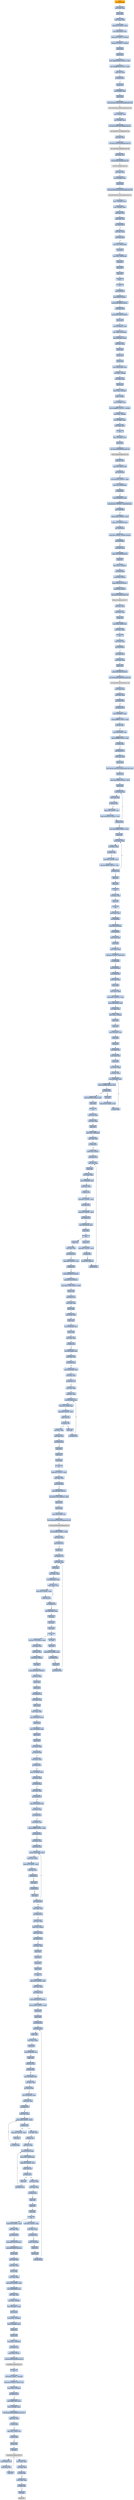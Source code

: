 digraph G {
node[shape=rectangle,style=filled,fillcolor=lightsteelblue,color=lightsteelblue]
bgcolor="transparent"
a0x0040f08acall_0x004168fb[label="start\ncall 0x004168fb",color="lightgrey",fillcolor="orange"];
a0x004168fbmovl_edi_edi[label="0x004168fb\nmovl %edi, %edi"];
a0x004168fdpushl_ebp[label="0x004168fd\npushl %ebp"];
a0x004168femovl_esp_ebp[label="0x004168fe\nmovl %esp, %ebp"];
a0x00416900subl_0x10UINT8_esp[label="0x00416900\nsubl $0x10<UINT8>, %esp"];
a0x00416903movl_0x004265d4_eax[label="0x00416903\nmovl 0x004265d4, %eax"];
a0x00416908andl_0x0UINT8__8ebp_[label="0x00416908\nandl $0x0<UINT8>, -8(%ebp)"];
a0x0041690candl_0x0UINT8__4ebp_[label="0x0041690c\nandl $0x0<UINT8>, -4(%ebp)"];
a0x00416910pushl_ebx[label="0x00416910\npushl %ebx"];
a0x00416911pushl_edi[label="0x00416911\npushl %edi"];
a0x00416912movl_0xbb40e64eUINT32_edi[label="0x00416912\nmovl $0xbb40e64e<UINT32>, %edi"];
a0x00416917movl_0xffff0000UINT32_ebx[label="0x00416917\nmovl $0xffff0000<UINT32>, %ebx"];
a0x0041691ccmpl_edi_eax[label="0x0041691c\ncmpl %edi, %eax"];
a0x0041691eje_0x0041692d[label="0x0041691e\nje 0x0041692d"];
a0x0041692dpushl_esi[label="0x0041692d\npushl %esi"];
a0x0041692eleal__8ebp__eax[label="0x0041692e\nleal -8(%ebp), %eax"];
a0x00416931pushl_eax[label="0x00416931\npushl %eax"];
a0x00416932call_GetSystemTimeAsFileTime_kernel32_dll[label="0x00416932\ncall GetSystemTimeAsFileTime@kernel32.dll"];
GetSystemTimeAsFileTime_kernel32_dll[label="GetSystemTimeAsFileTime@kernel32.dll",color="lightgrey",fillcolor="lightgrey"];
a0x00416938movl__4ebp__esi[label="0x00416938\nmovl -4(%ebp), %esi"];
a0x0041693bxorl__8ebp__esi[label="0x0041693b\nxorl -8(%ebp), %esi"];
a0x0041693ecall_GetCurrentProcessId_kernel32_dll[label="0x0041693e\ncall GetCurrentProcessId@kernel32.dll"];
GetCurrentProcessId_kernel32_dll[label="GetCurrentProcessId@kernel32.dll",color="lightgrey",fillcolor="lightgrey"];
a0x00416944xorl_eax_esi[label="0x00416944\nxorl %eax, %esi"];
a0x00416946call_GetCurrentThreadId_kernel32_dll[label="0x00416946\ncall GetCurrentThreadId@kernel32.dll"];
GetCurrentThreadId_kernel32_dll[label="GetCurrentThreadId@kernel32.dll",color="lightgrey",fillcolor="lightgrey"];
a0x0041694cxorl_eax_esi[label="0x0041694c\nxorl %eax, %esi"];
a0x0041694ecall_GetTickCount_kernel32_dll[label="0x0041694e\ncall GetTickCount@kernel32.dll"];
GetTickCount_kernel32_dll[label="GetTickCount@kernel32.dll",color="lightgrey",fillcolor="lightgrey"];
a0x00416954xorl_eax_esi[label="0x00416954\nxorl %eax, %esi"];
a0x00416956leal__16ebp__eax[label="0x00416956\nleal -16(%ebp), %eax"];
a0x00416959pushl_eax[label="0x00416959\npushl %eax"];
a0x0041695acall_QueryPerformanceCounter_kernel32_dll[label="0x0041695a\ncall QueryPerformanceCounter@kernel32.dll"];
QueryPerformanceCounter_kernel32_dll[label="QueryPerformanceCounter@kernel32.dll",color="lightgrey",fillcolor="lightgrey"];
a0x00416960movl__12ebp__eax[label="0x00416960\nmovl -12(%ebp), %eax"];
a0x00416963xorl__16ebp__eax[label="0x00416963\nxorl -16(%ebp), %eax"];
a0x00416966xorl_eax_esi[label="0x00416966\nxorl %eax, %esi"];
a0x00416968cmpl_edi_esi[label="0x00416968\ncmpl %edi, %esi"];
a0x0041696ajne_0x00416973[label="0x0041696a\njne 0x00416973"];
a0x00416973testl_esi_ebx[label="0x00416973\ntestl %esi, %ebx"];
a0x00416975jne_0x00416983[label="0x00416975\njne 0x00416983"];
a0x00416983movl_esi_0x004265d4[label="0x00416983\nmovl %esi, 0x004265d4"];
a0x00416989notl_esi[label="0x00416989\nnotl %esi"];
a0x0041698bmovl_esi_0x004265d8[label="0x0041698b\nmovl %esi, 0x004265d8"];
a0x00416991popl_esi[label="0x00416991\npopl %esi"];
a0x00416992popl_edi[label="0x00416992\npopl %edi"];
a0x00416993popl_ebx[label="0x00416993\npopl %ebx"];
a0x00416994leave_[label="0x00416994\nleave "];
a0x00416995ret[label="0x00416995\nret"];
a0x0040f08fjmp_0x0040ef1d[label="0x0040f08f\njmp 0x0040ef1d"];
a0x0040ef1dpushl_0x58UINT8[label="0x0040ef1d\npushl $0x58<UINT8>"];
a0x0040ef1fpushl_0x424930UINT32[label="0x0040ef1f\npushl $0x424930<UINT32>"];
a0x0040ef24call_0x00412200[label="0x0040ef24\ncall 0x00412200"];
a0x00412200pushl_0x412260UINT32[label="0x00412200\npushl $0x412260<UINT32>"];
a0x00412205pushl_fs_0[label="0x00412205\npushl %fs:0"];
a0x0041220cmovl_0x10esp__eax[label="0x0041220c\nmovl 0x10(%esp), %eax"];
a0x00412210movl_ebp_0x10esp_[label="0x00412210\nmovl %ebp, 0x10(%esp)"];
a0x00412214leal_0x10esp__ebp[label="0x00412214\nleal 0x10(%esp), %ebp"];
a0x00412218subl_eax_esp[label="0x00412218\nsubl %eax, %esp"];
a0x0041221apushl_ebx[label="0x0041221a\npushl %ebx"];
a0x0041221bpushl_esi[label="0x0041221b\npushl %esi"];
a0x0041221cpushl_edi[label="0x0041221c\npushl %edi"];
a0x0041221dmovl_0x004265d4_eax[label="0x0041221d\nmovl 0x004265d4, %eax"];
a0x00412222xorl_eax__4ebp_[label="0x00412222\nxorl %eax, -4(%ebp)"];
a0x00412225xorl_ebp_eax[label="0x00412225\nxorl %ebp, %eax"];
a0x00412227pushl_eax[label="0x00412227\npushl %eax"];
a0x00412228movl_esp__24ebp_[label="0x00412228\nmovl %esp, -24(%ebp)"];
a0x0041222bpushl__8ebp_[label="0x0041222b\npushl -8(%ebp)"];
a0x0041222emovl__4ebp__eax[label="0x0041222e\nmovl -4(%ebp), %eax"];
a0x00412231movl_0xfffffffeUINT32__4ebp_[label="0x00412231\nmovl $0xfffffffe<UINT32>, -4(%ebp)"];
a0x00412238movl_eax__8ebp_[label="0x00412238\nmovl %eax, -8(%ebp)"];
a0x0041223bleal__16ebp__eax[label="0x0041223b\nleal -16(%ebp), %eax"];
a0x0041223emovl_eax_fs_0[label="0x0041223e\nmovl %eax, %fs:0"];
a0x00412244ret[label="0x00412244\nret"];
a0x0040ef29leal__104ebp__eax[label="0x0040ef29\nleal -104(%ebp), %eax"];
a0x0040ef2cpushl_eax[label="0x0040ef2c\npushl %eax"];
a0x0040ef2dcall_GetStartupInfoW_kernel32_dll[label="0x0040ef2d\ncall GetStartupInfoW@kernel32.dll"];
GetStartupInfoW_kernel32_dll[label="GetStartupInfoW@kernel32.dll",color="lightgrey",fillcolor="lightgrey"];
a0x0040ef33xorl_esi_esi[label="0x0040ef33\nxorl %esi, %esi"];
a0x0040ef35cmpl_esi_0x00477e88[label="0x0040ef35\ncmpl %esi, 0x00477e88"];
a0x0040ef3bjne_0x0040ef48[label="0x0040ef3b\njne 0x0040ef48"];
a0x0040ef48movl_0x5a4dUINT32_eax[label="0x0040ef48\nmovl $0x5a4d<UINT32>, %eax"];
a0x0040ef4dcmpw_ax_0x00400000[label="0x0040ef4d\ncmpw %ax, 0x00400000"];
a0x0040ef54je_0x0040ef5b[label="0x0040ef54\nje 0x0040ef5b"];
a0x0040ef5bmovl_0x0040003c_eax[label="0x0040ef5b\nmovl 0x0040003c, %eax"];
a0x0040ef60cmpl_0x4550UINT32_0x400000eax_[label="0x0040ef60\ncmpl $0x4550<UINT32>, 0x400000(%eax)"];
a0x0040ef6ajne_0x0040ef56[label="0x0040ef6a\njne 0x0040ef56"];
a0x0040ef6cmovl_0x10bUINT32_ecx[label="0x0040ef6c\nmovl $0x10b<UINT32>, %ecx"];
a0x0040ef71cmpw_cx_0x400018eax_[label="0x0040ef71\ncmpw %cx, 0x400018(%eax)"];
a0x0040ef78jne_0x0040ef56[label="0x0040ef78\njne 0x0040ef56"];
a0x0040ef7acmpl_0xeUINT8_0x400074eax_[label="0x0040ef7a\ncmpl $0xe<UINT8>, 0x400074(%eax)"];
a0x0040ef81jbe_0x0040ef56[label="0x0040ef81\njbe 0x0040ef56"];
a0x0040ef83xorl_ecx_ecx[label="0x0040ef83\nxorl %ecx, %ecx"];
a0x0040ef85cmpl_esi_0x4000e8eax_[label="0x0040ef85\ncmpl %esi, 0x4000e8(%eax)"];
a0x0040ef8bsetne_cl[label="0x0040ef8b\nsetne %cl"];
a0x0040ef8emovl_ecx__28ebp_[label="0x0040ef8e\nmovl %ecx, -28(%ebp)"];
a0x0040ef91call_0x00412d6e[label="0x0040ef91\ncall 0x00412d6e"];
a0x00412d6epushl_0x0UINT8[label="0x00412d6e\npushl $0x0<UINT8>"];
a0x00412d70pushl_0x1000UINT32[label="0x00412d70\npushl $0x1000<UINT32>"];
a0x00412d75pushl_0x0UINT8[label="0x00412d75\npushl $0x0<UINT8>"];
a0x00412d77call_HeapCreate_kernel32_dll[label="0x00412d77\ncall HeapCreate@kernel32.dll"];
HeapCreate_kernel32_dll[label="HeapCreate@kernel32.dll",color="lightgrey",fillcolor="lightgrey"];
a0x00412d7dxorl_ecx_ecx[label="0x00412d7d\nxorl %ecx, %ecx"];
a0x00412d7ftestl_eax_eax[label="0x00412d7f\ntestl %eax, %eax"];
a0x00412d81setne_cl[label="0x00412d81\nsetne %cl"];
a0x00412d84movl_eax_0x00477010[label="0x00412d84\nmovl %eax, 0x00477010"];
a0x00412d89movl_ecx_eax[label="0x00412d89\nmovl %ecx, %eax"];
a0x00412d8bret[label="0x00412d8b\nret"];
a0x0040ef96testl_eax_eax[label="0x0040ef96\ntestl %eax, %eax"];
a0x0040ef98jne_0x0040efa2[label="0x0040ef98\njne 0x0040efa2"];
a0x0040efa2call_0x00411f97[label="0x0040efa2\ncall 0x00411f97"];
a0x00411f97movl_edi_edi[label="0x00411f97\nmovl %edi, %edi"];
a0x00411f99pushl_edi[label="0x00411f99\npushl %edi"];
a0x00411f9apushl_0x4200f0UINT32[label="0x00411f9a\npushl $0x4200f0<UINT32>"];
a0x00411f9fcall_GetModuleHandleW_kernel32_dll[label="0x00411f9f\ncall GetModuleHandleW@kernel32.dll"];
GetModuleHandleW_kernel32_dll[label="GetModuleHandleW@kernel32.dll",color="lightgrey",fillcolor="lightgrey"];
a0x00411fa5movl_eax_edi[label="0x00411fa5\nmovl %eax, %edi"];
a0x00411fa7testl_edi_edi[label="0x00411fa7\ntestl %edi, %edi"];
a0x00411fa9jne_0x00411fb4[label="0x00411fa9\njne 0x00411fb4"];
a0x00411fabcall_0x00411ce2[label="0x00411fab\ncall 0x00411ce2"];
a0x00411ce2movl_0x00426d5c_eax[label="0x00411ce2\nmovl 0x00426d5c, %eax"];
a0x00411ce7cmpl_0xffffffffUINT8_eax[label="0x00411ce7\ncmpl $0xffffffff<UINT8>, %eax"];
a0x00411ceaje_0x00411d02[label="0x00411cea\nje 0x00411d02"];
a0x00411d02movl_0x00426d60_eax[label="0x00411d02\nmovl 0x00426d60, %eax"];
a0x00411d07cmpl_0xffffffffUINT8_eax[label="0x00411d07\ncmpl $0xffffffff<UINT8>, %eax"];
a0x00411d0aje_0x00411d1a[label="0x00411d0a\nje 0x00411d1a"];
a0x00411d1ajmp_0x00412e72[label="0x00411d1a\njmp 0x00412e72"];
a0x00412e72movl_edi_edi[label="0x00412e72\nmovl %edi, %edi"];
a0x00412e74pushl_ebx[label="0x00412e74\npushl %ebx"];
a0x00412e75movl_DeleteCriticalSection_kernel32_dll_ebx[label="0x00412e75\nmovl DeleteCriticalSection@kernel32.dll, %ebx"];
a0x00412e7bpushl_esi[label="0x00412e7b\npushl %esi"];
a0x00412e7cmovl_0x426db0UINT32_esi[label="0x00412e7c\nmovl $0x426db0<UINT32>, %esi"];
a0x00412e81pushl_edi[label="0x00412e81\npushl %edi"];
a0x00412e82movl_esi__edi[label="0x00412e82\nmovl (%esi), %edi"];
a0x00412e84testl_edi_edi[label="0x00412e84\ntestl %edi, %edi"];
a0x00412e86je_0x00412e9b[label="0x00412e86\nje 0x00412e9b"];
a0x00412e9baddl_0x8UINT8_esi[label="0x00412e9b\naddl $0x8<UINT8>, %esi"];
a0x00412e9ecmpl_0x426ed0UINT32_esi[label="0x00412e9e\ncmpl $0x426ed0<UINT32>, %esi"];
a0x00412ea4jl_0x00412e82[label="0x00412ea4\njl 0x00412e82"];
a0x00412ea6movl_0x426db0UINT32_esi[label="0x00412ea6\nmovl $0x426db0<UINT32>, %esi"];
a0x00412eabpopl_edi[label="0x00412eab\npopl %edi"];
a0x00412eacmovl_esi__eax[label="0x00412eac\nmovl (%esi), %eax"];
a0x00412eaetestl_eax_eax[label="0x00412eae\ntestl %eax, %eax"];
a0x00412eb0je_0x00412ebb[label="0x00412eb0\nje 0x00412ebb"];
a0x00412ebbaddl_0x8UINT8_esi[label="0x00412ebb\naddl $0x8<UINT8>, %esi"];
a0x00412ebecmpl_0x426ed0UINT32_esi[label="0x00412ebe\ncmpl $0x426ed0<UINT32>, %esi"];
a0x00412ec4jl_0x00412eac[label="0x00412ec4\njl 0x00412eac"];
a0x00412ec6popl_esi[label="0x00412ec6\npopl %esi"];
a0x00412ec7popl_ebx[label="0x00412ec7\npopl %ebx"];
a0x00412ec8ret[label="0x00412ec8\nret"];
a0x00411fb0xorl_eax_eax[label="0x00411fb0\nxorl %eax, %eax"];
a0x00411fb2popl_edi[label="0x00411fb2\npopl %edi"];
a0x00411fb3ret[label="0x00411fb3\nret"];
a0x0040efa7testl_eax_eax[label="0x0040efa7\ntestl %eax, %eax"];
a0x0040efa9jne_0x0040efb3[label="0x0040efa9\njne 0x0040efb3"];
a0x0040efabpushl_0x10UINT8[label="0x0040efab\npushl $0x10<UINT8>"];
a0x0040efadcall_0x0040eef4[label="0x0040efad\ncall 0x0040eef4"];
a0x0040eef4movl_edi_edi[label="0x0040eef4\nmovl %edi, %edi"];
a0x0040eef6pushl_ebp[label="0x0040eef6\npushl %ebp"];
a0x0040eef7movl_esp_ebp[label="0x0040eef7\nmovl %esp, %ebp"];
a0x0040eef9cmpl_0x1UINT8_0x00476ca4[label="0x0040eef9\ncmpl $0x1<UINT8>, 0x00476ca4"];
a0x0040ef00jne_0x0040ef07[label="0x0040ef00\njne 0x0040ef07"];
a0x0040ef07pushl_0x8ebp_[label="0x0040ef07\npushl 0x8(%ebp)"];
a0x0040ef0acall_0x00415db2[label="0x0040ef0a\ncall 0x00415db2"];
a0x00415db2movl_edi_edi[label="0x00415db2\nmovl %edi, %edi"];
a0x00415db4pushl_ebp[label="0x00415db4\npushl %ebp"];
a0x00415db5movl_esp_ebp[label="0x00415db5\nmovl %esp, %ebp"];
a0x00415db7subl_0x1fcUINT32_esp[label="0x00415db7\nsubl $0x1fc<UINT32>, %esp"];
a0x00415dbdmovl_0x004265d4_eax[label="0x00415dbd\nmovl 0x004265d4, %eax"];
a0x00415dc2xorl_ebp_eax[label="0x00415dc2\nxorl %ebp, %eax"];
a0x00415dc4movl_eax__4ebp_[label="0x00415dc4\nmovl %eax, -4(%ebp)"];
a0x00415dc7pushl_ebx[label="0x00415dc7\npushl %ebx"];
a0x00415dc8pushl_esi[label="0x00415dc8\npushl %esi"];
a0x00415dc9movl_0x8ebp__esi[label="0x00415dc9\nmovl 0x8(%ebp), %esi"];
a0x00415dccpushl_edi[label="0x00415dcc\npushl %edi"];
a0x00415dcdpushl_esi[label="0x00415dcd\npushl %esi"];
a0x00415dcecall_0x00415d8c[label="0x00415dce\ncall 0x00415d8c"];
a0x00415d8cmovl_edi_edi[label="0x00415d8c\nmovl %edi, %edi"];
a0x00415d8epushl_ebp[label="0x00415d8e\npushl %ebp"];
a0x00415d8fmovl_esp_ebp[label="0x00415d8f\nmovl %esp, %ebp"];
a0x00415d91xorl_eax_eax[label="0x00415d91\nxorl %eax, %eax"];
a0x00415d93movl_0x8ebp__ecx[label="0x00415d93\nmovl 0x8(%ebp), %ecx"];
a0x00415d96cmpl_0x4209d8eax8__ecx[label="0x00415d96\ncmpl 0x4209d8(,%eax,8), %ecx"];
a0x00415d9dje_0x00415da9[label="0x00415d9d\nje 0x00415da9"];
a0x00415d9fincl_eax[label="0x00415d9f\nincl %eax"];
a0x00415da0cmpl_0x16UINT8_eax[label="0x00415da0\ncmpl $0x16<UINT8>, %eax"];
a0x00415da3jb_0x00415d93[label="0x00415da3\njb 0x00415d93"];
a0x00415da9movl_0x4209dceax8__eax[label="0x00415da9\nmovl 0x4209dc(,%eax,8), %eax"];
a0x00415db0popl_ebp[label="0x00415db0\npopl %ebp"];
a0x00415db1ret[label="0x00415db1\nret"];
a0x00415dd3movl_eax_edi[label="0x00415dd3\nmovl %eax, %edi"];
a0x00415dd5xorl_ebx_ebx[label="0x00415dd5\nxorl %ebx, %ebx"];
a0x00415dd7popl_ecx[label="0x00415dd7\npopl %ecx"];
a0x00415dd8movl_edi__508ebp_[label="0x00415dd8\nmovl %edi, -508(%ebp)"];
a0x00415ddecmpl_ebx_edi[label="0x00415dde\ncmpl %ebx, %edi"];
a0x00415de0je_0x00415f52[label="0x00415de0\nje 0x00415f52"];
a0x00415de6pushl_0x3UINT8[label="0x00415de6\npushl $0x3<UINT8>"];
a0x00415de8call_0x0041cca7[label="0x00415de8\ncall 0x0041cca7"];
a0x0041cca7movl_edi_edi[label="0x0041cca7\nmovl %edi, %edi"];
a0x0041cca9pushl_ebp[label="0x0041cca9\npushl %ebp"];
a0x0041ccaamovl_esp_ebp[label="0x0041ccaa\nmovl %esp, %ebp"];
a0x0041ccacmovl_0x8ebp__ecx[label="0x0041ccac\nmovl 0x8(%ebp), %ecx"];
a0x0041ccaftestl_ecx_ecx[label="0x0041ccaf\ntestl %ecx, %ecx"];
a0x0041ccb1js_0x0041ccd1[label="0x0041ccb1\njs 0x0041ccd1"];
a0x0041ccb3cmpl_0x2UINT8_ecx[label="0x0041ccb3\ncmpl $0x2<UINT8>, %ecx"];
a0x0041ccb6jle_0x0041ccc4[label="0x0041ccb6\njle 0x0041ccc4"];
a0x0041ccb8cmpl_0x3UINT8_ecx[label="0x0041ccb8\ncmpl $0x3<UINT8>, %ecx"];
a0x0041ccbbjne_0x0041ccd1[label="0x0041ccbb\njne 0x0041ccd1"];
a0x0041ccbdmovl_0x00476ca4_eax[label="0x0041ccbd\nmovl 0x00476ca4, %eax"];
a0x0041ccc2popl_ebp[label="0x0041ccc2\npopl %ebp"];
a0x0041ccc3ret[label="0x0041ccc3\nret"];
a0x00415dedpopl_ecx[label="0x00415ded\npopl %ecx"];
a0x00415deecmpl_0x1UINT8_eax[label="0x00415dee\ncmpl $0x1<UINT8>, %eax"];
a0x00415df1je_0x00415efe[label="0x00415df1\nje 0x00415efe"];
a0x00415df7pushl_0x3UINT8[label="0x00415df7\npushl $0x3<UINT8>"];
a0x00415df9call_0x0041cca7[label="0x00415df9\ncall 0x0041cca7"];
a0x00415dfepopl_ecx[label="0x00415dfe\npopl %ecx"];
a0x00415dfftestl_eax_eax[label="0x00415dff\ntestl %eax, %eax"];
a0x00415e01jne_0x00415e10[label="0x00415e01\njne 0x00415e10"];
a0x00415e10cmpl_0xfcUINT32_esi[label="0x00415e10\ncmpl $0xfc<UINT32>, %esi"];
a0x00415e16je_0x00415f52[label="0x00415e16\nje 0x00415f52"];
a0x00415e1cpushl_0x420b14UINT32[label="0x00415e1c\npushl $0x420b14<UINT32>"];
a0x00415e21pushl_0x314UINT32[label="0x00415e21\npushl $0x314<UINT32>"];
a0x00415e26movl_0x477190UINT32_edi[label="0x00415e26\nmovl $0x477190<UINT32>, %edi"];
a0x00415e2bpushl_edi[label="0x00415e2b\npushl %edi"];
a0x00415e2ccall_0x0041cc44[label="0x00415e2c\ncall 0x0041cc44"];
a0x0041cc44movl_edi_edi[label="0x0041cc44\nmovl %edi, %edi"];
a0x0041cc46pushl_ebp[label="0x0041cc46\npushl %ebp"];
a0x0041cc47movl_esp_ebp[label="0x0041cc47\nmovl %esp, %ebp"];
a0x0041cc49pushl_esi[label="0x0041cc49\npushl %esi"];
a0x0041cc4amovl_0x8ebp__esi[label="0x0041cc4a\nmovl 0x8(%ebp), %esi"];
a0x0041cc4dpushl_edi[label="0x0041cc4d\npushl %edi"];
a0x0041cc4etestl_esi_esi[label="0x0041cc4e\ntestl %esi, %esi"];
a0x0041cc50je_0x0041cc59[label="0x0041cc50\nje 0x0041cc59"];
a0x0041cc52movl_0xcebp__edi[label="0x0041cc52\nmovl 0xc(%ebp), %edi"];
a0x0041cc55testl_edi_edi[label="0x0041cc55\ntestl %edi, %edi"];
a0x0041cc57jne_0x0041cc6e[label="0x0041cc57\njne 0x0041cc6e"];
a0x0041cc6emovl_0x10ebp__eax[label="0x0041cc6e\nmovl 0x10(%ebp), %eax"];
a0x0041cc71testl_eax_eax[label="0x0041cc71\ntestl %eax, %eax"];
a0x0041cc73jne_0x0041cc7a[label="0x0041cc73\njne 0x0041cc7a"];
a0x0041cc7amovl_esi_edx[label="0x0041cc7a\nmovl %esi, %edx"];
a0x0041cc7csubl_eax_edx[label="0x0041cc7c\nsubl %eax, %edx"];
a0x0041cc7emovzwl_eax__ecx[label="0x0041cc7e\nmovzwl (%eax), %ecx"];
a0x0041cc81movw_cx_edxeax_[label="0x0041cc81\nmovw %cx, (%edx,%eax)"];
a0x0041cc85addl_0x2UINT8_eax[label="0x0041cc85\naddl $0x2<UINT8>, %eax"];
a0x0041cc88testw_cx_cx[label="0x0041cc88\ntestw %cx, %cx"];
a0x0041cc8bje_0x0041cc90[label="0x0041cc8b\nje 0x0041cc90"];
a0x0041cc8ddecl_edi[label="0x0041cc8d\ndecl %edi"];
a0x0041cc8ejne_0x0041cc7e[label="0x0041cc8e\njne 0x0041cc7e"];
a0x0041cc90xorl_eax_eax[label="0x0041cc90\nxorl %eax, %eax"];
a0x0041cc92testl_edi_edi[label="0x0041cc92\ntestl %edi, %edi"];
a0x0041cc94jne_0x0041cc6a[label="0x0041cc94\njne 0x0041cc6a"];
a0x0041cc6apopl_edi[label="0x0041cc6a\npopl %edi"];
a0x0041cc6bpopl_esi[label="0x0041cc6b\npopl %esi"];
a0x0041cc6cpopl_ebp[label="0x0041cc6c\npopl %ebp"];
a0x0041cc6dret[label="0x0041cc6d\nret"];
a0x00415e31addl_0xcUINT8_esp[label="0x00415e31\naddl $0xc<UINT8>, %esp"];
a0x00415e34testl_eax_eax[label="0x00415e34\ntestl %eax, %eax"];
a0x00415e36jne_0x00415ef4[label="0x00415e36\njne 0x00415ef4"];
a0x00415e3cpushl_0x104UINT32[label="0x00415e3c\npushl $0x104<UINT32>"];
a0x00415e41movl_0x4771c2UINT32_esi[label="0x00415e41\nmovl $0x4771c2<UINT32>, %esi"];
a0x00415e46pushl_esi[label="0x00415e46\npushl %esi"];
a0x00415e47pushl_ebx[label="0x00415e47\npushl %ebx"];
a0x00415e48movw_ax_0x004773ca[label="0x00415e48\nmovw %ax, 0x004773ca"];
a0x00415e4ecall_GetModuleFileNameW_kernel32_dll[label="0x00415e4e\ncall GetModuleFileNameW@kernel32.dll"];
GetModuleFileNameW_kernel32_dll[label="GetModuleFileNameW@kernel32.dll",color="lightgrey",fillcolor="lightgrey"];
a0x00415e54movl_0x2fbUINT32_ebx[label="0x00415e54\nmovl $0x2fb<UINT32>, %ebx"];
a0x00415e59testl_eax_eax[label="0x00415e59\ntestl %eax, %eax"];
a0x00415e5bjne_0x00415e7c[label="0x00415e5b\njne 0x00415e7c"];
a0x00415e7cpushl_esi[label="0x00415e7c\npushl %esi"];
a0x00415e7dcall_0x00415720[label="0x00415e7d\ncall 0x00415720"];
a0x00415720movl_edi_edi[label="0x00415720\nmovl %edi, %edi"];
a0x00415722pushl_ebp[label="0x00415722\npushl %ebp"];
a0x00415723movl_esp_ebp[label="0x00415723\nmovl %esp, %ebp"];
a0x00415725movl_0x8ebp__eax[label="0x00415725\nmovl 0x8(%ebp), %eax"];
a0x00415728movw_eax__cx[label="0x00415728\nmovw (%eax), %cx"];
a0x0041572baddl_0x2UINT8_eax[label="0x0041572b\naddl $0x2<UINT8>, %eax"];
a0x0041572etestw_cx_cx[label="0x0041572e\ntestw %cx, %cx"];
a0x00415731jne_0x00415728[label="0x00415731\njne 0x00415728"];
a0x00415733subl_0x8ebp__eax[label="0x00415733\nsubl 0x8(%ebp), %eax"];
a0x00415736sarl_eax[label="0x00415736\nsarl %eax"];
a0x00415738decl_eax[label="0x00415738\ndecl %eax"];
a0x00415739popl_ebp[label="0x00415739\npopl %ebp"];
a0x0041573aret[label="0x0041573a\nret"];
a0x00415e82incl_eax[label="0x00415e82\nincl %eax"];
a0x00415e83popl_ecx[label="0x00415e83\npopl %ecx"];
a0x00415e84cmpl_0x3cUINT8_eax[label="0x00415e84\ncmpl $0x3c<UINT8>, %eax"];
a0x00415e87jbe_0x00415eb3[label="0x00415e87\njbe 0x00415eb3"];
a0x00415e89pushl_esi[label="0x00415e89\npushl %esi"];
a0x00415e8acall_0x00415720[label="0x00415e8a\ncall 0x00415720"];
a0x00415e8fleal_0x47714ceax2__eax[label="0x00415e8f\nleal 0x47714c(,%eax,2), %eax"];
a0x00415e96movl_eax_ecx[label="0x00415e96\nmovl %eax, %ecx"];
a0x00415e98subl_esi_ecx[label="0x00415e98\nsubl %esi, %ecx"];
a0x00415e9apushl_0x3UINT8[label="0x00415e9a\npushl $0x3<UINT8>"];
a0x00415e9csarl_ecx[label="0x00415e9c\nsarl %ecx"];
a0x00415e9epushl_0x420adcUINT32[label="0x00415e9e\npushl $0x420adc<UINT32>"];
a0x00415ea3subl_ecx_ebx[label="0x00415ea3\nsubl %ecx, %ebx"];
a0x00415ea5pushl_ebx[label="0x00415ea5\npushl %ebx"];
a0x00415ea6pushl_eax[label="0x00415ea6\npushl %eax"];
a0x00415ea7call_0x00416176[label="0x00415ea7\ncall 0x00416176"];
a0x00416176movl_edi_edi[label="0x00416176\nmovl %edi, %edi"];
a0x00416178pushl_ebp[label="0x00416178\npushl %ebp"];
a0x00416179movl_esp_ebp[label="0x00416179\nmovl %esp, %ebp"];
a0x0041617bmovl_0x8ebp__edx[label="0x0041617b\nmovl 0x8(%ebp), %edx"];
a0x0041617epushl_ebx[label="0x0041617e\npushl %ebx"];
a0x0041617fmovl_0x14ebp__ebx[label="0x0041617f\nmovl 0x14(%ebp), %ebx"];
a0x00416182pushl_esi[label="0x00416182\npushl %esi"];
a0x00416183pushl_edi[label="0x00416183\npushl %edi"];
a0x00416184testl_ebx_ebx[label="0x00416184\ntestl %ebx, %ebx"];
a0x00416186jne_0x00416198[label="0x00416186\njne 0x00416198"];
a0x00416198testl_edx_edx[label="0x00416198\ntestl %edx, %edx"];
a0x0041619aje_0x004161a3[label="0x0041619a\nje 0x004161a3"];
a0x0041619cmovl_0xcebp__edi[label="0x0041619c\nmovl 0xc(%ebp), %edi"];
a0x0041619ftestl_edi_edi[label="0x0041619f\ntestl %edi, %edi"];
a0x004161a1jne_0x004161b6[label="0x004161a1\njne 0x004161b6"];
a0x004161b6testl_ebx_ebx[label="0x004161b6\ntestl %ebx, %ebx"];
a0x004161b8jne_0x004161c1[label="0x004161b8\njne 0x004161c1"];
a0x004161c1movl_0x10ebp__ecx[label="0x004161c1\nmovl 0x10(%ebp), %ecx"];
a0x004161c4testl_ecx_ecx[label="0x004161c4\ntestl %ecx, %ecx"];
a0x004161c6jne_0x004161cf[label="0x004161c6\njne 0x004161cf"];
a0x004161cfmovl_edx_eax[label="0x004161cf\nmovl %edx, %eax"];
a0x004161d1cmpl_0xffffffffUINT8_ebx[label="0x004161d1\ncmpl $0xffffffff<UINT8>, %ebx"];
a0x004161d4jne_0x004161ee[label="0x004161d4\njne 0x004161ee"];
a0x004161eemovl_ecx_esi[label="0x004161ee\nmovl %ecx, %esi"];
a0x004161f0subl_edx_esi[label="0x004161f0\nsubl %edx, %esi"];
a0x004161f2movzwl_esieax__ecx[label="0x004161f2\nmovzwl (%esi,%eax), %ecx"];
a0x004161f6movw_cx_eax_[label="0x004161f6\nmovw %cx, (%eax)"];
a0x004161f9addl_0x2UINT8_eax[label="0x004161f9\naddl $0x2<UINT8>, %eax"];
a0x004161fctestw_cx_cx[label="0x004161fc\ntestw %cx, %cx"];
a0x004161ffje_0x00416207[label="0x004161ff\nje 0x00416207"];
a0x00416201decl_edi[label="0x00416201\ndecl %edi"];
a0x00416202je_0x00416207[label="0x00416202\nje 0x00416207"];
a0x00416204decl_ebx[label="0x00416204\ndecl %ebx"];
a0x00416205jne_0x004161f2[label="0x00416205\njne 0x004161f2"];
a0x00416207testl_ebx_ebx[label="0x00416207\ntestl %ebx, %ebx"];
a0x00416209jne_0x00416210[label="0x00416209\njne 0x00416210"];
a0x0041620bxorl_ecx_ecx[label="0x0041620b\nxorl %ecx, %ecx"];
a0x0041620dmovw_cx_eax_[label="0x0041620d\nmovw %cx, (%eax)"];
a0x00416210testl_edi_edi[label="0x00416210\ntestl %edi, %edi"];
a0x00416212jne_0x00416191[label="0x00416212\njne 0x00416191"];
a0x00416191xorl_eax_eax[label="0x00416191\nxorl %eax, %eax"];
a0x00416193popl_edi[label="0x00416193\npopl %edi"];
a0x00416194popl_esi[label="0x00416194\npopl %esi"];
a0x00416195popl_ebx[label="0x00416195\npopl %ebx"];
a0x00416196popl_ebp[label="0x00416196\npopl %ebp"];
a0x00416197ret[label="0x00416197\nret"];
a0x00415eacaddl_0x14UINT8_esp[label="0x00415eac\naddl $0x14<UINT8>, %esp"];
a0x00415eaftestl_eax_eax[label="0x00415eaf\ntestl %eax, %eax"];
a0x00415eb1jne_0x00415e70[label="0x00415eb1\njne 0x00415e70"];
a0x00415eb3pushl_0x420ad4UINT32[label="0x00415eb3\npushl $0x420ad4<UINT32>"];
a0x00415eb8movl_0x314UINT32_esi[label="0x00415eb8\nmovl $0x314<UINT32>, %esi"];
a0x00415ebdpushl_esi[label="0x00415ebd\npushl %esi"];
a0x00415ebepushl_edi[label="0x00415ebe\npushl %edi"];
a0x00415ebfcall_0x0041cbcf[label="0x00415ebf\ncall 0x0041cbcf"];
a0x0041cbcfmovl_edi_edi[label="0x0041cbcf\nmovl %edi, %edi"];
a0x0041cbd1pushl_ebp[label="0x0041cbd1\npushl %ebp"];
a0x0041cbd2movl_esp_ebp[label="0x0041cbd2\nmovl %esp, %ebp"];
a0x0041cbd4pushl_esi[label="0x0041cbd4\npushl %esi"];
a0x0041cbd5movl_0x8ebp__esi[label="0x0041cbd5\nmovl 0x8(%ebp), %esi"];
a0x0041cbd8pushl_edi[label="0x0041cbd8\npushl %edi"];
a0x0041cbd9testl_esi_esi[label="0x0041cbd9\ntestl %esi, %esi"];
a0x0041cbdbje_0x0041cbe4[label="0x0041cbdb\nje 0x0041cbe4"];
a0x0041cbddmovl_0xcebp__edi[label="0x0041cbdd\nmovl 0xc(%ebp), %edi"];
a0x0041cbe0testl_edi_edi[label="0x0041cbe0\ntestl %edi, %edi"];
a0x0041cbe2jne_0x0041cbf9[label="0x0041cbe2\njne 0x0041cbf9"];
a0x0041cbf9movl_0x10ebp__ecx[label="0x0041cbf9\nmovl 0x10(%ebp), %ecx"];
a0x0041cbfctestl_ecx_ecx[label="0x0041cbfc\ntestl %ecx, %ecx"];
a0x0041cbfejne_0x0041cc07[label="0x0041cbfe\njne 0x0041cc07"];
a0x0041cc07movl_esi_edx[label="0x0041cc07\nmovl %esi, %edx"];
a0x0041cc09cmpw_0x0UINT8_edx_[label="0x0041cc09\ncmpw $0x0<UINT8>, (%edx)"];
a0x0041cc0dje_0x0041cc15[label="0x0041cc0d\nje 0x0041cc15"];
a0x0041cc0faddl_0x2UINT8_edx[label="0x0041cc0f\naddl $0x2<UINT8>, %edx"];
a0x0041cc12decl_edi[label="0x0041cc12\ndecl %edi"];
a0x0041cc13jne_0x0041cc09[label="0x0041cc13\njne 0x0041cc09"];
a0x0041cc15testl_edi_edi[label="0x0041cc15\ntestl %edi, %edi"];
a0x0041cc17je_0x0041cc00[label="0x0041cc17\nje 0x0041cc00"];
a0x0041cc19subl_ecx_edx[label="0x0041cc19\nsubl %ecx, %edx"];
a0x0041cc1bmovzwl_ecx__eax[label="0x0041cc1b\nmovzwl (%ecx), %eax"];
a0x0041cc1emovw_ax_edxecx_[label="0x0041cc1e\nmovw %ax, (%edx,%ecx)"];
a0x0041cc22addl_0x2UINT8_ecx[label="0x0041cc22\naddl $0x2<UINT8>, %ecx"];
a0x0041cc25testw_ax_ax[label="0x0041cc25\ntestw %ax, %ax"];
a0x0041cc28je_0x0041cc2d[label="0x0041cc28\nje 0x0041cc2d"];
a0x0041cc2adecl_edi[label="0x0041cc2a\ndecl %edi"];
a0x0041cc2bjne_0x0041cc1b[label="0x0041cc2b\njne 0x0041cc1b"];
a0x0041cc2dxorl_eax_eax[label="0x0041cc2d\nxorl %eax, %eax"];
a0x0041cc2ftestl_edi_edi[label="0x0041cc2f\ntestl %edi, %edi"];
a0x0041cc31jne_0x0041cbf5[label="0x0041cc31\njne 0x0041cbf5"];
a0x0041cbf5popl_edi[label="0x0041cbf5\npopl %edi"];
a0x0041cbf6popl_esi[label="0x0041cbf6\npopl %esi"];
a0x0041cbf7popl_ebp[label="0x0041cbf7\npopl %ebp"];
a0x0041cbf8ret[label="0x0041cbf8\nret"];
a0x00415ec4addl_0xcUINT8_esp[label="0x00415ec4\naddl $0xc<UINT8>, %esp"];
a0x00415ec7testl_eax_eax[label="0x00415ec7\ntestl %eax, %eax"];
a0x00415ec9jne_0x00415e70[label="0x00415ec9\njne 0x00415e70"];
a0x00415ecbpushl__508ebp_[label="0x00415ecb\npushl -508(%ebp)"];
a0x00415ed1pushl_esi[label="0x00415ed1\npushl %esi"];
a0x00415ed2pushl_edi[label="0x00415ed2\npushl %edi"];
a0x00415ed3call_0x0041cbcf[label="0x00415ed3\ncall 0x0041cbcf"];
a0x00415ed8addl_0xcUINT8_esp[label="0x00415ed8\naddl $0xc<UINT8>, %esp"];
a0x00415edbtestl_eax_eax[label="0x00415edb\ntestl %eax, %eax"];
a0x00415eddjne_0x00415e70[label="0x00415edd\njne 0x00415e70"];
a0x00415edfpushl_0x12010UINT32[label="0x00415edf\npushl $0x12010<UINT32>"];
a0x00415ee4pushl_0x420a88UINT32[label="0x00415ee4\npushl $0x420a88<UINT32>"];
a0x00415ee9pushl_edi[label="0x00415ee9\npushl %edi"];
a0x00415eeacall_0x0041ca63[label="0x00415eea\ncall 0x0041ca63"];
a0x0041ca63movl_edi_edi[label="0x0041ca63\nmovl %edi, %edi"];
a0x0041ca65pushl_ebp[label="0x0041ca65\npushl %ebp"];
a0x0041ca66movl_esp_ebp[label="0x0041ca66\nmovl %esp, %ebp"];
a0x0041ca68subl_0x24UINT8_esp[label="0x0041ca68\nsubl $0x24<UINT8>, %esp"];
a0x0041ca6bmovl_0x004265d4_eax[label="0x0041ca6b\nmovl 0x004265d4, %eax"];
a0x0041ca70xorl_ebp_eax[label="0x0041ca70\nxorl %ebp, %eax"];
a0x0041ca72movl_eax__4ebp_[label="0x0041ca72\nmovl %eax, -4(%ebp)"];
a0x0041ca75movl_0x8ebp__eax[label="0x0041ca75\nmovl 0x8(%ebp), %eax"];
a0x0041ca78pushl_ebx[label="0x0041ca78\npushl %ebx"];
a0x0041ca79movl_eax__32ebp_[label="0x0041ca79\nmovl %eax, -32(%ebp)"];
a0x0041ca7cmovl_0xcebp__eax[label="0x0041ca7c\nmovl 0xc(%ebp), %eax"];
a0x0041ca7fpushl_esi[label="0x0041ca7f\npushl %esi"];
a0x0041ca80pushl_edi[label="0x0041ca80\npushl %edi"];
a0x0041ca81movl_eax__28ebp_[label="0x0041ca81\nmovl %eax, -28(%ebp)"];
a0x0041ca84call_0x00411c9c[label="0x0041ca84\ncall 0x00411c9c"];
a0x00411c9cpushl_0x0UINT8[label="0x00411c9c\npushl $0x0<UINT8>"];
a0x00411c9ecall_EncodePointer_kernel32_dll[label="0x00411c9e\ncall EncodePointer@kernel32.dll"];
EncodePointer_kernel32_dll[label="EncodePointer@kernel32.dll",color="lightgrey",fillcolor="lightgrey"];
a0x00411ca4ret[label="0x00411ca4\nret"];
a0x0041ca89andl_0x0UINT8__20ebp_[label="0x0041ca89\nandl $0x0<UINT8>, -20(%ebp)"];
a0x0041ca8dcmpl_0x0UINT8_0x00477914[label="0x0041ca8d\ncmpl $0x0<UINT8>, 0x00477914"];
a0x0041ca94movl_eax__24ebp_[label="0x0041ca94\nmovl %eax, -24(%ebp)"];
a0x0041ca97jne_0x0041cb16[label="0x0041ca97\njne 0x0041cb16"];
a0x0041cb16movl_0x00477920_eax[label="0x0041cb16\nmovl 0x00477920, %eax"];
a0x0041cb1bmovl__24ebp__ecx[label="0x0041cb1b\nmovl -24(%ebp), %ecx"];
a0x0041cb1emovl_DecodePointer_kernel32_dll_esi[label="0x0041cb1e\nmovl DecodePointer@kernel32.dll, %esi"];
a0x0041cb24cmpl_ecx_eax[label="0x0041cb24\ncmpl %ecx, %eax"];
a0x0041cb26je_0x0041cb6f[label="0x0041cb26\nje 0x0041cb6f"];
a0x0041cb28cmpl_ecx_0x00477924[label="0x0041cb28\ncmpl %ecx, 0x00477924"];
a0x0041cb2eje_0x0041cb6f[label="0x0041cb2e\nje 0x0041cb6f"];
a0x0041cb30pushl_eax[label="0x0041cb30\npushl %eax"];
a0x0041cb31call_esi[label="0x0041cb31\ncall %esi"];
DecodePointer_kernel32_dll[label="DecodePointer@kernel32.dll",color="lightgrey",fillcolor="lightgrey"];
a0x0041cb33pushl_0x00477924[label="0x0041cb33\npushl 0x00477924"];
a0x0041cb39movl_eax_edi[label="0x0041cb39\nmovl %eax, %edi"];
a0x0041cb3bcall_esi[label="0x0041cb3b\ncall %esi"];
a0x0041cb3dmovl_eax_ebx[label="0x0041cb3d\nmovl %eax, %ebx"];
a0x0041cb3ftestl_edi_edi[label="0x0041cb3f\ntestl %edi, %edi"];
a0x0041cb41je_0x0041cb6f[label="0x0041cb41\nje 0x0041cb6f"];
a0x0041cb43testl_ebx_ebx[label="0x0041cb43\ntestl %ebx, %ebx"];
a0x0041cb45je_0x0041cb6f[label="0x0041cb45\nje 0x0041cb6f"];
a0x0041cb47call_edi[label="0x0041cb47\ncall %edi"];
a0x0fddd3e3[label="0x0fddd3e3",color="lightgrey",fillcolor="lightgrey"];
a0x0040f08acall_0x004168fb -> a0x004168fbmovl_edi_edi [color="#000000"];
a0x004168fbmovl_edi_edi -> a0x004168fdpushl_ebp [color="#000000"];
a0x004168fdpushl_ebp -> a0x004168femovl_esp_ebp [color="#000000"];
a0x004168femovl_esp_ebp -> a0x00416900subl_0x10UINT8_esp [color="#000000"];
a0x00416900subl_0x10UINT8_esp -> a0x00416903movl_0x004265d4_eax [color="#000000"];
a0x00416903movl_0x004265d4_eax -> a0x00416908andl_0x0UINT8__8ebp_ [color="#000000"];
a0x00416908andl_0x0UINT8__8ebp_ -> a0x0041690candl_0x0UINT8__4ebp_ [color="#000000"];
a0x0041690candl_0x0UINT8__4ebp_ -> a0x00416910pushl_ebx [color="#000000"];
a0x00416910pushl_ebx -> a0x00416911pushl_edi [color="#000000"];
a0x00416911pushl_edi -> a0x00416912movl_0xbb40e64eUINT32_edi [color="#000000"];
a0x00416912movl_0xbb40e64eUINT32_edi -> a0x00416917movl_0xffff0000UINT32_ebx [color="#000000"];
a0x00416917movl_0xffff0000UINT32_ebx -> a0x0041691ccmpl_edi_eax [color="#000000"];
a0x0041691ccmpl_edi_eax -> a0x0041691eje_0x0041692d [color="#000000"];
a0x0041691eje_0x0041692d -> a0x0041692dpushl_esi [color="#000000",label="T"];
a0x0041692dpushl_esi -> a0x0041692eleal__8ebp__eax [color="#000000"];
a0x0041692eleal__8ebp__eax -> a0x00416931pushl_eax [color="#000000"];
a0x00416931pushl_eax -> a0x00416932call_GetSystemTimeAsFileTime_kernel32_dll [color="#000000"];
a0x00416932call_GetSystemTimeAsFileTime_kernel32_dll -> GetSystemTimeAsFileTime_kernel32_dll [color="#000000"];
GetSystemTimeAsFileTime_kernel32_dll -> a0x00416938movl__4ebp__esi [color="#000000"];
a0x00416938movl__4ebp__esi -> a0x0041693bxorl__8ebp__esi [color="#000000"];
a0x0041693bxorl__8ebp__esi -> a0x0041693ecall_GetCurrentProcessId_kernel32_dll [color="#000000"];
a0x0041693ecall_GetCurrentProcessId_kernel32_dll -> GetCurrentProcessId_kernel32_dll [color="#000000"];
GetCurrentProcessId_kernel32_dll -> a0x00416944xorl_eax_esi [color="#000000"];
a0x00416944xorl_eax_esi -> a0x00416946call_GetCurrentThreadId_kernel32_dll [color="#000000"];
a0x00416946call_GetCurrentThreadId_kernel32_dll -> GetCurrentThreadId_kernel32_dll [color="#000000"];
GetCurrentThreadId_kernel32_dll -> a0x0041694cxorl_eax_esi [color="#000000"];
a0x0041694cxorl_eax_esi -> a0x0041694ecall_GetTickCount_kernel32_dll [color="#000000"];
a0x0041694ecall_GetTickCount_kernel32_dll -> GetTickCount_kernel32_dll [color="#000000"];
GetTickCount_kernel32_dll -> a0x00416954xorl_eax_esi [color="#000000"];
a0x00416954xorl_eax_esi -> a0x00416956leal__16ebp__eax [color="#000000"];
a0x00416956leal__16ebp__eax -> a0x00416959pushl_eax [color="#000000"];
a0x00416959pushl_eax -> a0x0041695acall_QueryPerformanceCounter_kernel32_dll [color="#000000"];
a0x0041695acall_QueryPerformanceCounter_kernel32_dll -> QueryPerformanceCounter_kernel32_dll [color="#000000"];
QueryPerformanceCounter_kernel32_dll -> a0x00416960movl__12ebp__eax [color="#000000"];
a0x00416960movl__12ebp__eax -> a0x00416963xorl__16ebp__eax [color="#000000"];
a0x00416963xorl__16ebp__eax -> a0x00416966xorl_eax_esi [color="#000000"];
a0x00416966xorl_eax_esi -> a0x00416968cmpl_edi_esi [color="#000000"];
a0x00416968cmpl_edi_esi -> a0x0041696ajne_0x00416973 [color="#000000"];
a0x0041696ajne_0x00416973 -> a0x00416973testl_esi_ebx [color="#000000",label="T"];
a0x00416973testl_esi_ebx -> a0x00416975jne_0x00416983 [color="#000000"];
a0x00416975jne_0x00416983 -> a0x00416983movl_esi_0x004265d4 [color="#000000",label="T"];
a0x00416983movl_esi_0x004265d4 -> a0x00416989notl_esi [color="#000000"];
a0x00416989notl_esi -> a0x0041698bmovl_esi_0x004265d8 [color="#000000"];
a0x0041698bmovl_esi_0x004265d8 -> a0x00416991popl_esi [color="#000000"];
a0x00416991popl_esi -> a0x00416992popl_edi [color="#000000"];
a0x00416992popl_edi -> a0x00416993popl_ebx [color="#000000"];
a0x00416993popl_ebx -> a0x00416994leave_ [color="#000000"];
a0x00416994leave_ -> a0x00416995ret [color="#000000"];
a0x00416995ret -> a0x0040f08fjmp_0x0040ef1d [color="#000000"];
a0x0040f08fjmp_0x0040ef1d -> a0x0040ef1dpushl_0x58UINT8 [color="#000000"];
a0x0040ef1dpushl_0x58UINT8 -> a0x0040ef1fpushl_0x424930UINT32 [color="#000000"];
a0x0040ef1fpushl_0x424930UINT32 -> a0x0040ef24call_0x00412200 [color="#000000"];
a0x0040ef24call_0x00412200 -> a0x00412200pushl_0x412260UINT32 [color="#000000"];
a0x00412200pushl_0x412260UINT32 -> a0x00412205pushl_fs_0 [color="#000000"];
a0x00412205pushl_fs_0 -> a0x0041220cmovl_0x10esp__eax [color="#000000"];
a0x0041220cmovl_0x10esp__eax -> a0x00412210movl_ebp_0x10esp_ [color="#000000"];
a0x00412210movl_ebp_0x10esp_ -> a0x00412214leal_0x10esp__ebp [color="#000000"];
a0x00412214leal_0x10esp__ebp -> a0x00412218subl_eax_esp [color="#000000"];
a0x00412218subl_eax_esp -> a0x0041221apushl_ebx [color="#000000"];
a0x0041221apushl_ebx -> a0x0041221bpushl_esi [color="#000000"];
a0x0041221bpushl_esi -> a0x0041221cpushl_edi [color="#000000"];
a0x0041221cpushl_edi -> a0x0041221dmovl_0x004265d4_eax [color="#000000"];
a0x0041221dmovl_0x004265d4_eax -> a0x00412222xorl_eax__4ebp_ [color="#000000"];
a0x00412222xorl_eax__4ebp_ -> a0x00412225xorl_ebp_eax [color="#000000"];
a0x00412225xorl_ebp_eax -> a0x00412227pushl_eax [color="#000000"];
a0x00412227pushl_eax -> a0x00412228movl_esp__24ebp_ [color="#000000"];
a0x00412228movl_esp__24ebp_ -> a0x0041222bpushl__8ebp_ [color="#000000"];
a0x0041222bpushl__8ebp_ -> a0x0041222emovl__4ebp__eax [color="#000000"];
a0x0041222emovl__4ebp__eax -> a0x00412231movl_0xfffffffeUINT32__4ebp_ [color="#000000"];
a0x00412231movl_0xfffffffeUINT32__4ebp_ -> a0x00412238movl_eax__8ebp_ [color="#000000"];
a0x00412238movl_eax__8ebp_ -> a0x0041223bleal__16ebp__eax [color="#000000"];
a0x0041223bleal__16ebp__eax -> a0x0041223emovl_eax_fs_0 [color="#000000"];
a0x0041223emovl_eax_fs_0 -> a0x00412244ret [color="#000000"];
a0x00412244ret -> a0x0040ef29leal__104ebp__eax [color="#000000"];
a0x0040ef29leal__104ebp__eax -> a0x0040ef2cpushl_eax [color="#000000"];
a0x0040ef2cpushl_eax -> a0x0040ef2dcall_GetStartupInfoW_kernel32_dll [color="#000000"];
a0x0040ef2dcall_GetStartupInfoW_kernel32_dll -> GetStartupInfoW_kernel32_dll [color="#000000"];
GetStartupInfoW_kernel32_dll -> a0x0040ef33xorl_esi_esi [color="#000000"];
a0x0040ef33xorl_esi_esi -> a0x0040ef35cmpl_esi_0x00477e88 [color="#000000"];
a0x0040ef35cmpl_esi_0x00477e88 -> a0x0040ef3bjne_0x0040ef48 [color="#000000"];
a0x0040ef3bjne_0x0040ef48 -> a0x0040ef48movl_0x5a4dUINT32_eax [color="#000000",label="T"];
a0x0040ef48movl_0x5a4dUINT32_eax -> a0x0040ef4dcmpw_ax_0x00400000 [color="#000000"];
a0x0040ef4dcmpw_ax_0x00400000 -> a0x0040ef54je_0x0040ef5b [color="#000000"];
a0x0040ef54je_0x0040ef5b -> a0x0040ef5bmovl_0x0040003c_eax [color="#000000",label="T"];
a0x0040ef5bmovl_0x0040003c_eax -> a0x0040ef60cmpl_0x4550UINT32_0x400000eax_ [color="#000000"];
a0x0040ef60cmpl_0x4550UINT32_0x400000eax_ -> a0x0040ef6ajne_0x0040ef56 [color="#000000"];
a0x0040ef6ajne_0x0040ef56 -> a0x0040ef6cmovl_0x10bUINT32_ecx [color="#000000",label="F"];
a0x0040ef6cmovl_0x10bUINT32_ecx -> a0x0040ef71cmpw_cx_0x400018eax_ [color="#000000"];
a0x0040ef71cmpw_cx_0x400018eax_ -> a0x0040ef78jne_0x0040ef56 [color="#000000"];
a0x0040ef78jne_0x0040ef56 -> a0x0040ef7acmpl_0xeUINT8_0x400074eax_ [color="#000000",label="F"];
a0x0040ef7acmpl_0xeUINT8_0x400074eax_ -> a0x0040ef81jbe_0x0040ef56 [color="#000000"];
a0x0040ef81jbe_0x0040ef56 -> a0x0040ef83xorl_ecx_ecx [color="#000000",label="F"];
a0x0040ef83xorl_ecx_ecx -> a0x0040ef85cmpl_esi_0x4000e8eax_ [color="#000000"];
a0x0040ef85cmpl_esi_0x4000e8eax_ -> a0x0040ef8bsetne_cl [color="#000000"];
a0x0040ef8bsetne_cl -> a0x0040ef8emovl_ecx__28ebp_ [color="#000000"];
a0x0040ef8emovl_ecx__28ebp_ -> a0x0040ef91call_0x00412d6e [color="#000000"];
a0x0040ef91call_0x00412d6e -> a0x00412d6epushl_0x0UINT8 [color="#000000"];
a0x00412d6epushl_0x0UINT8 -> a0x00412d70pushl_0x1000UINT32 [color="#000000"];
a0x00412d70pushl_0x1000UINT32 -> a0x00412d75pushl_0x0UINT8 [color="#000000"];
a0x00412d75pushl_0x0UINT8 -> a0x00412d77call_HeapCreate_kernel32_dll [color="#000000"];
a0x00412d77call_HeapCreate_kernel32_dll -> HeapCreate_kernel32_dll [color="#000000"];
HeapCreate_kernel32_dll -> a0x00412d7dxorl_ecx_ecx [color="#000000"];
a0x00412d7dxorl_ecx_ecx -> a0x00412d7ftestl_eax_eax [color="#000000"];
a0x00412d7ftestl_eax_eax -> a0x00412d81setne_cl [color="#000000"];
a0x00412d81setne_cl -> a0x00412d84movl_eax_0x00477010 [color="#000000"];
a0x00412d84movl_eax_0x00477010 -> a0x00412d89movl_ecx_eax [color="#000000"];
a0x00412d89movl_ecx_eax -> a0x00412d8bret [color="#000000"];
a0x00412d8bret -> a0x0040ef96testl_eax_eax [color="#000000"];
a0x0040ef96testl_eax_eax -> a0x0040ef98jne_0x0040efa2 [color="#000000"];
a0x0040ef98jne_0x0040efa2 -> a0x0040efa2call_0x00411f97 [color="#000000",label="T"];
a0x0040efa2call_0x00411f97 -> a0x00411f97movl_edi_edi [color="#000000"];
a0x00411f97movl_edi_edi -> a0x00411f99pushl_edi [color="#000000"];
a0x00411f99pushl_edi -> a0x00411f9apushl_0x4200f0UINT32 [color="#000000"];
a0x00411f9apushl_0x4200f0UINT32 -> a0x00411f9fcall_GetModuleHandleW_kernel32_dll [color="#000000"];
a0x00411f9fcall_GetModuleHandleW_kernel32_dll -> GetModuleHandleW_kernel32_dll [color="#000000"];
GetModuleHandleW_kernel32_dll -> a0x00411fa5movl_eax_edi [color="#000000"];
a0x00411fa5movl_eax_edi -> a0x00411fa7testl_edi_edi [color="#000000"];
a0x00411fa7testl_edi_edi -> a0x00411fa9jne_0x00411fb4 [color="#000000"];
a0x00411fa9jne_0x00411fb4 -> a0x00411fabcall_0x00411ce2 [color="#000000",label="F"];
a0x00411fabcall_0x00411ce2 -> a0x00411ce2movl_0x00426d5c_eax [color="#000000"];
a0x00411ce2movl_0x00426d5c_eax -> a0x00411ce7cmpl_0xffffffffUINT8_eax [color="#000000"];
a0x00411ce7cmpl_0xffffffffUINT8_eax -> a0x00411ceaje_0x00411d02 [color="#000000"];
a0x00411ceaje_0x00411d02 -> a0x00411d02movl_0x00426d60_eax [color="#000000",label="T"];
a0x00411d02movl_0x00426d60_eax -> a0x00411d07cmpl_0xffffffffUINT8_eax [color="#000000"];
a0x00411d07cmpl_0xffffffffUINT8_eax -> a0x00411d0aje_0x00411d1a [color="#000000"];
a0x00411d0aje_0x00411d1a -> a0x00411d1ajmp_0x00412e72 [color="#000000",label="T"];
a0x00411d1ajmp_0x00412e72 -> a0x00412e72movl_edi_edi [color="#000000"];
a0x00412e72movl_edi_edi -> a0x00412e74pushl_ebx [color="#000000"];
a0x00412e74pushl_ebx -> a0x00412e75movl_DeleteCriticalSection_kernel32_dll_ebx [color="#000000"];
a0x00412e75movl_DeleteCriticalSection_kernel32_dll_ebx -> a0x00412e7bpushl_esi [color="#000000"];
a0x00412e7bpushl_esi -> a0x00412e7cmovl_0x426db0UINT32_esi [color="#000000"];
a0x00412e7cmovl_0x426db0UINT32_esi -> a0x00412e81pushl_edi [color="#000000"];
a0x00412e81pushl_edi -> a0x00412e82movl_esi__edi [color="#000000"];
a0x00412e82movl_esi__edi -> a0x00412e84testl_edi_edi [color="#000000"];
a0x00412e84testl_edi_edi -> a0x00412e86je_0x00412e9b [color="#000000"];
a0x00412e86je_0x00412e9b -> a0x00412e9baddl_0x8UINT8_esi [color="#000000",label="T"];
a0x00412e9baddl_0x8UINT8_esi -> a0x00412e9ecmpl_0x426ed0UINT32_esi [color="#000000"];
a0x00412e9ecmpl_0x426ed0UINT32_esi -> a0x00412ea4jl_0x00412e82 [color="#000000"];
a0x00412ea4jl_0x00412e82 -> a0x00412e82movl_esi__edi [color="#000000",label="T"];
a0x00412ea4jl_0x00412e82 -> a0x00412ea6movl_0x426db0UINT32_esi [color="#000000",label="F"];
a0x00412ea6movl_0x426db0UINT32_esi -> a0x00412eabpopl_edi [color="#000000"];
a0x00412eabpopl_edi -> a0x00412eacmovl_esi__eax [color="#000000"];
a0x00412eacmovl_esi__eax -> a0x00412eaetestl_eax_eax [color="#000000"];
a0x00412eaetestl_eax_eax -> a0x00412eb0je_0x00412ebb [color="#000000"];
a0x00412eb0je_0x00412ebb -> a0x00412ebbaddl_0x8UINT8_esi [color="#000000",label="T"];
a0x00412ebbaddl_0x8UINT8_esi -> a0x00412ebecmpl_0x426ed0UINT32_esi [color="#000000"];
a0x00412ebecmpl_0x426ed0UINT32_esi -> a0x00412ec4jl_0x00412eac [color="#000000"];
a0x00412ec4jl_0x00412eac -> a0x00412eacmovl_esi__eax [color="#000000",label="T"];
a0x00412ec4jl_0x00412eac -> a0x00412ec6popl_esi [color="#000000",label="F"];
a0x00412ec6popl_esi -> a0x00412ec7popl_ebx [color="#000000"];
a0x00412ec7popl_ebx -> a0x00412ec8ret [color="#000000"];
a0x00412ec8ret -> a0x00411fb0xorl_eax_eax [color="#000000"];
a0x00411fb0xorl_eax_eax -> a0x00411fb2popl_edi [color="#000000"];
a0x00411fb2popl_edi -> a0x00411fb3ret [color="#000000"];
a0x00411fb3ret -> a0x0040efa7testl_eax_eax [color="#000000"];
a0x0040efa7testl_eax_eax -> a0x0040efa9jne_0x0040efb3 [color="#000000"];
a0x0040efa9jne_0x0040efb3 -> a0x0040efabpushl_0x10UINT8 [color="#000000",label="F"];
a0x0040efabpushl_0x10UINT8 -> a0x0040efadcall_0x0040eef4 [color="#000000"];
a0x0040efadcall_0x0040eef4 -> a0x0040eef4movl_edi_edi [color="#000000"];
a0x0040eef4movl_edi_edi -> a0x0040eef6pushl_ebp [color="#000000"];
a0x0040eef6pushl_ebp -> a0x0040eef7movl_esp_ebp [color="#000000"];
a0x0040eef7movl_esp_ebp -> a0x0040eef9cmpl_0x1UINT8_0x00476ca4 [color="#000000"];
a0x0040eef9cmpl_0x1UINT8_0x00476ca4 -> a0x0040ef00jne_0x0040ef07 [color="#000000"];
a0x0040ef00jne_0x0040ef07 -> a0x0040ef07pushl_0x8ebp_ [color="#000000",label="T"];
a0x0040ef07pushl_0x8ebp_ -> a0x0040ef0acall_0x00415db2 [color="#000000"];
a0x0040ef0acall_0x00415db2 -> a0x00415db2movl_edi_edi [color="#000000"];
a0x00415db2movl_edi_edi -> a0x00415db4pushl_ebp [color="#000000"];
a0x00415db4pushl_ebp -> a0x00415db5movl_esp_ebp [color="#000000"];
a0x00415db5movl_esp_ebp -> a0x00415db7subl_0x1fcUINT32_esp [color="#000000"];
a0x00415db7subl_0x1fcUINT32_esp -> a0x00415dbdmovl_0x004265d4_eax [color="#000000"];
a0x00415dbdmovl_0x004265d4_eax -> a0x00415dc2xorl_ebp_eax [color="#000000"];
a0x00415dc2xorl_ebp_eax -> a0x00415dc4movl_eax__4ebp_ [color="#000000"];
a0x00415dc4movl_eax__4ebp_ -> a0x00415dc7pushl_ebx [color="#000000"];
a0x00415dc7pushl_ebx -> a0x00415dc8pushl_esi [color="#000000"];
a0x00415dc8pushl_esi -> a0x00415dc9movl_0x8ebp__esi [color="#000000"];
a0x00415dc9movl_0x8ebp__esi -> a0x00415dccpushl_edi [color="#000000"];
a0x00415dccpushl_edi -> a0x00415dcdpushl_esi [color="#000000"];
a0x00415dcdpushl_esi -> a0x00415dcecall_0x00415d8c [color="#000000"];
a0x00415dcecall_0x00415d8c -> a0x00415d8cmovl_edi_edi [color="#000000"];
a0x00415d8cmovl_edi_edi -> a0x00415d8epushl_ebp [color="#000000"];
a0x00415d8epushl_ebp -> a0x00415d8fmovl_esp_ebp [color="#000000"];
a0x00415d8fmovl_esp_ebp -> a0x00415d91xorl_eax_eax [color="#000000"];
a0x00415d91xorl_eax_eax -> a0x00415d93movl_0x8ebp__ecx [color="#000000"];
a0x00415d93movl_0x8ebp__ecx -> a0x00415d96cmpl_0x4209d8eax8__ecx [color="#000000"];
a0x00415d96cmpl_0x4209d8eax8__ecx -> a0x00415d9dje_0x00415da9 [color="#000000"];
a0x00415d9dje_0x00415da9 -> a0x00415d9fincl_eax [color="#000000",label="F"];
a0x00415d9fincl_eax -> a0x00415da0cmpl_0x16UINT8_eax [color="#000000"];
a0x00415da0cmpl_0x16UINT8_eax -> a0x00415da3jb_0x00415d93 [color="#000000"];
a0x00415da3jb_0x00415d93 -> a0x00415d93movl_0x8ebp__ecx [color="#000000",label="T"];
a0x00415d9dje_0x00415da9 -> a0x00415da9movl_0x4209dceax8__eax [color="#000000",label="T"];
a0x00415da9movl_0x4209dceax8__eax -> a0x00415db0popl_ebp [color="#000000"];
a0x00415db0popl_ebp -> a0x00415db1ret [color="#000000"];
a0x00415db1ret -> a0x00415dd3movl_eax_edi [color="#000000"];
a0x00415dd3movl_eax_edi -> a0x00415dd5xorl_ebx_ebx [color="#000000"];
a0x00415dd5xorl_ebx_ebx -> a0x00415dd7popl_ecx [color="#000000"];
a0x00415dd7popl_ecx -> a0x00415dd8movl_edi__508ebp_ [color="#000000"];
a0x00415dd8movl_edi__508ebp_ -> a0x00415ddecmpl_ebx_edi [color="#000000"];
a0x00415ddecmpl_ebx_edi -> a0x00415de0je_0x00415f52 [color="#000000"];
a0x00415de0je_0x00415f52 -> a0x00415de6pushl_0x3UINT8 [color="#000000",label="F"];
a0x00415de6pushl_0x3UINT8 -> a0x00415de8call_0x0041cca7 [color="#000000"];
a0x00415de8call_0x0041cca7 -> a0x0041cca7movl_edi_edi [color="#000000"];
a0x0041cca7movl_edi_edi -> a0x0041cca9pushl_ebp [color="#000000"];
a0x0041cca9pushl_ebp -> a0x0041ccaamovl_esp_ebp [color="#000000"];
a0x0041ccaamovl_esp_ebp -> a0x0041ccacmovl_0x8ebp__ecx [color="#000000"];
a0x0041ccacmovl_0x8ebp__ecx -> a0x0041ccaftestl_ecx_ecx [color="#000000"];
a0x0041ccaftestl_ecx_ecx -> a0x0041ccb1js_0x0041ccd1 [color="#000000"];
a0x0041ccb1js_0x0041ccd1 -> a0x0041ccb3cmpl_0x2UINT8_ecx [color="#000000",label="F"];
a0x0041ccb3cmpl_0x2UINT8_ecx -> a0x0041ccb6jle_0x0041ccc4 [color="#000000"];
a0x0041ccb6jle_0x0041ccc4 -> a0x0041ccb8cmpl_0x3UINT8_ecx [color="#000000",label="F"];
a0x0041ccb8cmpl_0x3UINT8_ecx -> a0x0041ccbbjne_0x0041ccd1 [color="#000000"];
a0x0041ccbbjne_0x0041ccd1 -> a0x0041ccbdmovl_0x00476ca4_eax [color="#000000",label="F"];
a0x0041ccbdmovl_0x00476ca4_eax -> a0x0041ccc2popl_ebp [color="#000000"];
a0x0041ccc2popl_ebp -> a0x0041ccc3ret [color="#000000"];
a0x0041ccc3ret -> a0x00415dedpopl_ecx [color="#000000"];
a0x00415dedpopl_ecx -> a0x00415deecmpl_0x1UINT8_eax [color="#000000"];
a0x00415deecmpl_0x1UINT8_eax -> a0x00415df1je_0x00415efe [color="#000000"];
a0x00415df1je_0x00415efe -> a0x00415df7pushl_0x3UINT8 [color="#000000",label="F"];
a0x00415df7pushl_0x3UINT8 -> a0x00415df9call_0x0041cca7 [color="#000000"];
a0x00415df9call_0x0041cca7 -> a0x0041cca7movl_edi_edi [color="#000000"];
a0x0041ccc3ret -> a0x00415dfepopl_ecx [color="#000000"];
a0x00415dfepopl_ecx -> a0x00415dfftestl_eax_eax [color="#000000"];
a0x00415dfftestl_eax_eax -> a0x00415e01jne_0x00415e10 [color="#000000"];
a0x00415e01jne_0x00415e10 -> a0x00415e10cmpl_0xfcUINT32_esi [color="#000000",label="T"];
a0x00415e10cmpl_0xfcUINT32_esi -> a0x00415e16je_0x00415f52 [color="#000000"];
a0x00415e16je_0x00415f52 -> a0x00415e1cpushl_0x420b14UINT32 [color="#000000",label="F"];
a0x00415e1cpushl_0x420b14UINT32 -> a0x00415e21pushl_0x314UINT32 [color="#000000"];
a0x00415e21pushl_0x314UINT32 -> a0x00415e26movl_0x477190UINT32_edi [color="#000000"];
a0x00415e26movl_0x477190UINT32_edi -> a0x00415e2bpushl_edi [color="#000000"];
a0x00415e2bpushl_edi -> a0x00415e2ccall_0x0041cc44 [color="#000000"];
a0x00415e2ccall_0x0041cc44 -> a0x0041cc44movl_edi_edi [color="#000000"];
a0x0041cc44movl_edi_edi -> a0x0041cc46pushl_ebp [color="#000000"];
a0x0041cc46pushl_ebp -> a0x0041cc47movl_esp_ebp [color="#000000"];
a0x0041cc47movl_esp_ebp -> a0x0041cc49pushl_esi [color="#000000"];
a0x0041cc49pushl_esi -> a0x0041cc4amovl_0x8ebp__esi [color="#000000"];
a0x0041cc4amovl_0x8ebp__esi -> a0x0041cc4dpushl_edi [color="#000000"];
a0x0041cc4dpushl_edi -> a0x0041cc4etestl_esi_esi [color="#000000"];
a0x0041cc4etestl_esi_esi -> a0x0041cc50je_0x0041cc59 [color="#000000"];
a0x0041cc50je_0x0041cc59 -> a0x0041cc52movl_0xcebp__edi [color="#000000",label="F"];
a0x0041cc52movl_0xcebp__edi -> a0x0041cc55testl_edi_edi [color="#000000"];
a0x0041cc55testl_edi_edi -> a0x0041cc57jne_0x0041cc6e [color="#000000"];
a0x0041cc57jne_0x0041cc6e -> a0x0041cc6emovl_0x10ebp__eax [color="#000000",label="T"];
a0x0041cc6emovl_0x10ebp__eax -> a0x0041cc71testl_eax_eax [color="#000000"];
a0x0041cc71testl_eax_eax -> a0x0041cc73jne_0x0041cc7a [color="#000000"];
a0x0041cc73jne_0x0041cc7a -> a0x0041cc7amovl_esi_edx [color="#000000",label="T"];
a0x0041cc7amovl_esi_edx -> a0x0041cc7csubl_eax_edx [color="#000000"];
a0x0041cc7csubl_eax_edx -> a0x0041cc7emovzwl_eax__ecx [color="#000000"];
a0x0041cc7emovzwl_eax__ecx -> a0x0041cc81movw_cx_edxeax_ [color="#000000"];
a0x0041cc81movw_cx_edxeax_ -> a0x0041cc85addl_0x2UINT8_eax [color="#000000"];
a0x0041cc85addl_0x2UINT8_eax -> a0x0041cc88testw_cx_cx [color="#000000"];
a0x0041cc88testw_cx_cx -> a0x0041cc8bje_0x0041cc90 [color="#000000"];
a0x0041cc8bje_0x0041cc90 -> a0x0041cc8ddecl_edi [color="#000000",label="F"];
a0x0041cc8ddecl_edi -> a0x0041cc8ejne_0x0041cc7e [color="#000000"];
a0x0041cc8ejne_0x0041cc7e -> a0x0041cc7emovzwl_eax__ecx [color="#000000",label="T"];
a0x0041cc8bje_0x0041cc90 -> a0x0041cc90xorl_eax_eax [color="#000000",label="T"];
a0x0041cc90xorl_eax_eax -> a0x0041cc92testl_edi_edi [color="#000000"];
a0x0041cc92testl_edi_edi -> a0x0041cc94jne_0x0041cc6a [color="#000000"];
a0x0041cc94jne_0x0041cc6a -> a0x0041cc6apopl_edi [color="#000000",label="T"];
a0x0041cc6apopl_edi -> a0x0041cc6bpopl_esi [color="#000000"];
a0x0041cc6bpopl_esi -> a0x0041cc6cpopl_ebp [color="#000000"];
a0x0041cc6cpopl_ebp -> a0x0041cc6dret [color="#000000"];
a0x0041cc6dret -> a0x00415e31addl_0xcUINT8_esp [color="#000000"];
a0x00415e31addl_0xcUINT8_esp -> a0x00415e34testl_eax_eax [color="#000000"];
a0x00415e34testl_eax_eax -> a0x00415e36jne_0x00415ef4 [color="#000000"];
a0x00415e36jne_0x00415ef4 -> a0x00415e3cpushl_0x104UINT32 [color="#000000",label="F"];
a0x00415e3cpushl_0x104UINT32 -> a0x00415e41movl_0x4771c2UINT32_esi [color="#000000"];
a0x00415e41movl_0x4771c2UINT32_esi -> a0x00415e46pushl_esi [color="#000000"];
a0x00415e46pushl_esi -> a0x00415e47pushl_ebx [color="#000000"];
a0x00415e47pushl_ebx -> a0x00415e48movw_ax_0x004773ca [color="#000000"];
a0x00415e48movw_ax_0x004773ca -> a0x00415e4ecall_GetModuleFileNameW_kernel32_dll [color="#000000"];
a0x00415e4ecall_GetModuleFileNameW_kernel32_dll -> GetModuleFileNameW_kernel32_dll [color="#000000"];
GetModuleFileNameW_kernel32_dll -> a0x00415e54movl_0x2fbUINT32_ebx [color="#000000"];
a0x00415e54movl_0x2fbUINT32_ebx -> a0x00415e59testl_eax_eax [color="#000000"];
a0x00415e59testl_eax_eax -> a0x00415e5bjne_0x00415e7c [color="#000000"];
a0x00415e5bjne_0x00415e7c -> a0x00415e7cpushl_esi [color="#000000",label="T"];
a0x00415e7cpushl_esi -> a0x00415e7dcall_0x00415720 [color="#000000"];
a0x00415e7dcall_0x00415720 -> a0x00415720movl_edi_edi [color="#000000"];
a0x00415720movl_edi_edi -> a0x00415722pushl_ebp [color="#000000"];
a0x00415722pushl_ebp -> a0x00415723movl_esp_ebp [color="#000000"];
a0x00415723movl_esp_ebp -> a0x00415725movl_0x8ebp__eax [color="#000000"];
a0x00415725movl_0x8ebp__eax -> a0x00415728movw_eax__cx [color="#000000"];
a0x00415728movw_eax__cx -> a0x0041572baddl_0x2UINT8_eax [color="#000000"];
a0x0041572baddl_0x2UINT8_eax -> a0x0041572etestw_cx_cx [color="#000000"];
a0x0041572etestw_cx_cx -> a0x00415731jne_0x00415728 [color="#000000"];
a0x00415731jne_0x00415728 -> a0x00415728movw_eax__cx [color="#000000",label="T"];
a0x00415731jne_0x00415728 -> a0x00415733subl_0x8ebp__eax [color="#000000",label="F"];
a0x00415733subl_0x8ebp__eax -> a0x00415736sarl_eax [color="#000000"];
a0x00415736sarl_eax -> a0x00415738decl_eax [color="#000000"];
a0x00415738decl_eax -> a0x00415739popl_ebp [color="#000000"];
a0x00415739popl_ebp -> a0x0041573aret [color="#000000"];
a0x0041573aret -> a0x00415e82incl_eax [color="#000000"];
a0x00415e82incl_eax -> a0x00415e83popl_ecx [color="#000000"];
a0x00415e83popl_ecx -> a0x00415e84cmpl_0x3cUINT8_eax [color="#000000"];
a0x00415e84cmpl_0x3cUINT8_eax -> a0x00415e87jbe_0x00415eb3 [color="#000000"];
a0x00415e87jbe_0x00415eb3 -> a0x00415e89pushl_esi [color="#000000",label="F"];
a0x00415e89pushl_esi -> a0x00415e8acall_0x00415720 [color="#000000"];
a0x00415e8acall_0x00415720 -> a0x00415720movl_edi_edi [color="#000000"];
a0x0041573aret -> a0x00415e8fleal_0x47714ceax2__eax [color="#000000"];
a0x00415e8fleal_0x47714ceax2__eax -> a0x00415e96movl_eax_ecx [color="#000000"];
a0x00415e96movl_eax_ecx -> a0x00415e98subl_esi_ecx [color="#000000"];
a0x00415e98subl_esi_ecx -> a0x00415e9apushl_0x3UINT8 [color="#000000"];
a0x00415e9apushl_0x3UINT8 -> a0x00415e9csarl_ecx [color="#000000"];
a0x00415e9csarl_ecx -> a0x00415e9epushl_0x420adcUINT32 [color="#000000"];
a0x00415e9epushl_0x420adcUINT32 -> a0x00415ea3subl_ecx_ebx [color="#000000"];
a0x00415ea3subl_ecx_ebx -> a0x00415ea5pushl_ebx [color="#000000"];
a0x00415ea5pushl_ebx -> a0x00415ea6pushl_eax [color="#000000"];
a0x00415ea6pushl_eax -> a0x00415ea7call_0x00416176 [color="#000000"];
a0x00415ea7call_0x00416176 -> a0x00416176movl_edi_edi [color="#000000"];
a0x00416176movl_edi_edi -> a0x00416178pushl_ebp [color="#000000"];
a0x00416178pushl_ebp -> a0x00416179movl_esp_ebp [color="#000000"];
a0x00416179movl_esp_ebp -> a0x0041617bmovl_0x8ebp__edx [color="#000000"];
a0x0041617bmovl_0x8ebp__edx -> a0x0041617epushl_ebx [color="#000000"];
a0x0041617epushl_ebx -> a0x0041617fmovl_0x14ebp__ebx [color="#000000"];
a0x0041617fmovl_0x14ebp__ebx -> a0x00416182pushl_esi [color="#000000"];
a0x00416182pushl_esi -> a0x00416183pushl_edi [color="#000000"];
a0x00416183pushl_edi -> a0x00416184testl_ebx_ebx [color="#000000"];
a0x00416184testl_ebx_ebx -> a0x00416186jne_0x00416198 [color="#000000"];
a0x00416186jne_0x00416198 -> a0x00416198testl_edx_edx [color="#000000",label="T"];
a0x00416198testl_edx_edx -> a0x0041619aje_0x004161a3 [color="#000000"];
a0x0041619aje_0x004161a3 -> a0x0041619cmovl_0xcebp__edi [color="#000000",label="F"];
a0x0041619cmovl_0xcebp__edi -> a0x0041619ftestl_edi_edi [color="#000000"];
a0x0041619ftestl_edi_edi -> a0x004161a1jne_0x004161b6 [color="#000000"];
a0x004161a1jne_0x004161b6 -> a0x004161b6testl_ebx_ebx [color="#000000",label="T"];
a0x004161b6testl_ebx_ebx -> a0x004161b8jne_0x004161c1 [color="#000000"];
a0x004161b8jne_0x004161c1 -> a0x004161c1movl_0x10ebp__ecx [color="#000000",label="T"];
a0x004161c1movl_0x10ebp__ecx -> a0x004161c4testl_ecx_ecx [color="#000000"];
a0x004161c4testl_ecx_ecx -> a0x004161c6jne_0x004161cf [color="#000000"];
a0x004161c6jne_0x004161cf -> a0x004161cfmovl_edx_eax [color="#000000",label="T"];
a0x004161cfmovl_edx_eax -> a0x004161d1cmpl_0xffffffffUINT8_ebx [color="#000000"];
a0x004161d1cmpl_0xffffffffUINT8_ebx -> a0x004161d4jne_0x004161ee [color="#000000"];
a0x004161d4jne_0x004161ee -> a0x004161eemovl_ecx_esi [color="#000000",label="T"];
a0x004161eemovl_ecx_esi -> a0x004161f0subl_edx_esi [color="#000000"];
a0x004161f0subl_edx_esi -> a0x004161f2movzwl_esieax__ecx [color="#000000"];
a0x004161f2movzwl_esieax__ecx -> a0x004161f6movw_cx_eax_ [color="#000000"];
a0x004161f6movw_cx_eax_ -> a0x004161f9addl_0x2UINT8_eax [color="#000000"];
a0x004161f9addl_0x2UINT8_eax -> a0x004161fctestw_cx_cx [color="#000000"];
a0x004161fctestw_cx_cx -> a0x004161ffje_0x00416207 [color="#000000"];
a0x004161ffje_0x00416207 -> a0x00416201decl_edi [color="#000000",label="F"];
a0x00416201decl_edi -> a0x00416202je_0x00416207 [color="#000000"];
a0x00416202je_0x00416207 -> a0x00416204decl_ebx [color="#000000",label="F"];
a0x00416204decl_ebx -> a0x00416205jne_0x004161f2 [color="#000000"];
a0x00416205jne_0x004161f2 -> a0x004161f2movzwl_esieax__ecx [color="#000000",label="T"];
a0x00416205jne_0x004161f2 -> a0x00416207testl_ebx_ebx [color="#000000",label="F"];
a0x00416207testl_ebx_ebx -> a0x00416209jne_0x00416210 [color="#000000"];
a0x00416209jne_0x00416210 -> a0x0041620bxorl_ecx_ecx [color="#000000",label="F"];
a0x0041620bxorl_ecx_ecx -> a0x0041620dmovw_cx_eax_ [color="#000000"];
a0x0041620dmovw_cx_eax_ -> a0x00416210testl_edi_edi [color="#000000"];
a0x00416210testl_edi_edi -> a0x00416212jne_0x00416191 [color="#000000"];
a0x00416212jne_0x00416191 -> a0x00416191xorl_eax_eax [color="#000000",label="T"];
a0x00416191xorl_eax_eax -> a0x00416193popl_edi [color="#000000"];
a0x00416193popl_edi -> a0x00416194popl_esi [color="#000000"];
a0x00416194popl_esi -> a0x00416195popl_ebx [color="#000000"];
a0x00416195popl_ebx -> a0x00416196popl_ebp [color="#000000"];
a0x00416196popl_ebp -> a0x00416197ret [color="#000000"];
a0x00416197ret -> a0x00415eacaddl_0x14UINT8_esp [color="#000000"];
a0x00415eacaddl_0x14UINT8_esp -> a0x00415eaftestl_eax_eax [color="#000000"];
a0x00415eaftestl_eax_eax -> a0x00415eb1jne_0x00415e70 [color="#000000"];
a0x00415eb1jne_0x00415e70 -> a0x00415eb3pushl_0x420ad4UINT32 [color="#000000",label="F"];
a0x00415eb3pushl_0x420ad4UINT32 -> a0x00415eb8movl_0x314UINT32_esi [color="#000000"];
a0x00415eb8movl_0x314UINT32_esi -> a0x00415ebdpushl_esi [color="#000000"];
a0x00415ebdpushl_esi -> a0x00415ebepushl_edi [color="#000000"];
a0x00415ebepushl_edi -> a0x00415ebfcall_0x0041cbcf [color="#000000"];
a0x00415ebfcall_0x0041cbcf -> a0x0041cbcfmovl_edi_edi [color="#000000"];
a0x0041cbcfmovl_edi_edi -> a0x0041cbd1pushl_ebp [color="#000000"];
a0x0041cbd1pushl_ebp -> a0x0041cbd2movl_esp_ebp [color="#000000"];
a0x0041cbd2movl_esp_ebp -> a0x0041cbd4pushl_esi [color="#000000"];
a0x0041cbd4pushl_esi -> a0x0041cbd5movl_0x8ebp__esi [color="#000000"];
a0x0041cbd5movl_0x8ebp__esi -> a0x0041cbd8pushl_edi [color="#000000"];
a0x0041cbd8pushl_edi -> a0x0041cbd9testl_esi_esi [color="#000000"];
a0x0041cbd9testl_esi_esi -> a0x0041cbdbje_0x0041cbe4 [color="#000000"];
a0x0041cbdbje_0x0041cbe4 -> a0x0041cbddmovl_0xcebp__edi [color="#000000",label="F"];
a0x0041cbddmovl_0xcebp__edi -> a0x0041cbe0testl_edi_edi [color="#000000"];
a0x0041cbe0testl_edi_edi -> a0x0041cbe2jne_0x0041cbf9 [color="#000000"];
a0x0041cbe2jne_0x0041cbf9 -> a0x0041cbf9movl_0x10ebp__ecx [color="#000000",label="T"];
a0x0041cbf9movl_0x10ebp__ecx -> a0x0041cbfctestl_ecx_ecx [color="#000000"];
a0x0041cbfctestl_ecx_ecx -> a0x0041cbfejne_0x0041cc07 [color="#000000"];
a0x0041cbfejne_0x0041cc07 -> a0x0041cc07movl_esi_edx [color="#000000",label="T"];
a0x0041cc07movl_esi_edx -> a0x0041cc09cmpw_0x0UINT8_edx_ [color="#000000"];
a0x0041cc09cmpw_0x0UINT8_edx_ -> a0x0041cc0dje_0x0041cc15 [color="#000000"];
a0x0041cc0dje_0x0041cc15 -> a0x0041cc0faddl_0x2UINT8_edx [color="#000000",label="F"];
a0x0041cc0faddl_0x2UINT8_edx -> a0x0041cc12decl_edi [color="#000000"];
a0x0041cc12decl_edi -> a0x0041cc13jne_0x0041cc09 [color="#000000"];
a0x0041cc13jne_0x0041cc09 -> a0x0041cc09cmpw_0x0UINT8_edx_ [color="#000000",label="T"];
a0x0041cc0dje_0x0041cc15 -> a0x0041cc15testl_edi_edi [color="#000000",label="T"];
a0x0041cc15testl_edi_edi -> a0x0041cc17je_0x0041cc00 [color="#000000"];
a0x0041cc17je_0x0041cc00 -> a0x0041cc19subl_ecx_edx [color="#000000",label="F"];
a0x0041cc19subl_ecx_edx -> a0x0041cc1bmovzwl_ecx__eax [color="#000000"];
a0x0041cc1bmovzwl_ecx__eax -> a0x0041cc1emovw_ax_edxecx_ [color="#000000"];
a0x0041cc1emovw_ax_edxecx_ -> a0x0041cc22addl_0x2UINT8_ecx [color="#000000"];
a0x0041cc22addl_0x2UINT8_ecx -> a0x0041cc25testw_ax_ax [color="#000000"];
a0x0041cc25testw_ax_ax -> a0x0041cc28je_0x0041cc2d [color="#000000"];
a0x0041cc28je_0x0041cc2d -> a0x0041cc2adecl_edi [color="#000000",label="F"];
a0x0041cc2adecl_edi -> a0x0041cc2bjne_0x0041cc1b [color="#000000"];
a0x0041cc2bjne_0x0041cc1b -> a0x0041cc1bmovzwl_ecx__eax [color="#000000",label="T"];
a0x0041cc28je_0x0041cc2d -> a0x0041cc2dxorl_eax_eax [color="#000000",label="T"];
a0x0041cc2dxorl_eax_eax -> a0x0041cc2ftestl_edi_edi [color="#000000"];
a0x0041cc2ftestl_edi_edi -> a0x0041cc31jne_0x0041cbf5 [color="#000000"];
a0x0041cc31jne_0x0041cbf5 -> a0x0041cbf5popl_edi [color="#000000",label="T"];
a0x0041cbf5popl_edi -> a0x0041cbf6popl_esi [color="#000000"];
a0x0041cbf6popl_esi -> a0x0041cbf7popl_ebp [color="#000000"];
a0x0041cbf7popl_ebp -> a0x0041cbf8ret [color="#000000"];
a0x0041cbf8ret -> a0x00415ec4addl_0xcUINT8_esp [color="#000000"];
a0x00415ec4addl_0xcUINT8_esp -> a0x00415ec7testl_eax_eax [color="#000000"];
a0x00415ec7testl_eax_eax -> a0x00415ec9jne_0x00415e70 [color="#000000"];
a0x00415ec9jne_0x00415e70 -> a0x00415ecbpushl__508ebp_ [color="#000000",label="F"];
a0x00415ecbpushl__508ebp_ -> a0x00415ed1pushl_esi [color="#000000"];
a0x00415ed1pushl_esi -> a0x00415ed2pushl_edi [color="#000000"];
a0x00415ed2pushl_edi -> a0x00415ed3call_0x0041cbcf [color="#000000"];
a0x00415ed3call_0x0041cbcf -> a0x0041cbcfmovl_edi_edi [color="#000000"];
a0x0041cbf8ret -> a0x00415ed8addl_0xcUINT8_esp [color="#000000"];
a0x00415ed8addl_0xcUINT8_esp -> a0x00415edbtestl_eax_eax [color="#000000"];
a0x00415edbtestl_eax_eax -> a0x00415eddjne_0x00415e70 [color="#000000"];
a0x00415eddjne_0x00415e70 -> a0x00415edfpushl_0x12010UINT32 [color="#000000",label="F"];
a0x00415edfpushl_0x12010UINT32 -> a0x00415ee4pushl_0x420a88UINT32 [color="#000000"];
a0x00415ee4pushl_0x420a88UINT32 -> a0x00415ee9pushl_edi [color="#000000"];
a0x00415ee9pushl_edi -> a0x00415eeacall_0x0041ca63 [color="#000000"];
a0x00415eeacall_0x0041ca63 -> a0x0041ca63movl_edi_edi [color="#000000"];
a0x0041ca63movl_edi_edi -> a0x0041ca65pushl_ebp [color="#000000"];
a0x0041ca65pushl_ebp -> a0x0041ca66movl_esp_ebp [color="#000000"];
a0x0041ca66movl_esp_ebp -> a0x0041ca68subl_0x24UINT8_esp [color="#000000"];
a0x0041ca68subl_0x24UINT8_esp -> a0x0041ca6bmovl_0x004265d4_eax [color="#000000"];
a0x0041ca6bmovl_0x004265d4_eax -> a0x0041ca70xorl_ebp_eax [color="#000000"];
a0x0041ca70xorl_ebp_eax -> a0x0041ca72movl_eax__4ebp_ [color="#000000"];
a0x0041ca72movl_eax__4ebp_ -> a0x0041ca75movl_0x8ebp__eax [color="#000000"];
a0x0041ca75movl_0x8ebp__eax -> a0x0041ca78pushl_ebx [color="#000000"];
a0x0041ca78pushl_ebx -> a0x0041ca79movl_eax__32ebp_ [color="#000000"];
a0x0041ca79movl_eax__32ebp_ -> a0x0041ca7cmovl_0xcebp__eax [color="#000000"];
a0x0041ca7cmovl_0xcebp__eax -> a0x0041ca7fpushl_esi [color="#000000"];
a0x0041ca7fpushl_esi -> a0x0041ca80pushl_edi [color="#000000"];
a0x0041ca80pushl_edi -> a0x0041ca81movl_eax__28ebp_ [color="#000000"];
a0x0041ca81movl_eax__28ebp_ -> a0x0041ca84call_0x00411c9c [color="#000000"];
a0x0041ca84call_0x00411c9c -> a0x00411c9cpushl_0x0UINT8 [color="#000000"];
a0x00411c9cpushl_0x0UINT8 -> a0x00411c9ecall_EncodePointer_kernel32_dll [color="#000000"];
a0x00411c9ecall_EncodePointer_kernel32_dll -> EncodePointer_kernel32_dll [color="#000000"];
EncodePointer_kernel32_dll -> a0x00411ca4ret [color="#000000"];
a0x00411ca4ret -> a0x0041ca89andl_0x0UINT8__20ebp_ [color="#000000"];
a0x0041ca89andl_0x0UINT8__20ebp_ -> a0x0041ca8dcmpl_0x0UINT8_0x00477914 [color="#000000"];
a0x0041ca8dcmpl_0x0UINT8_0x00477914 -> a0x0041ca94movl_eax__24ebp_ [color="#000000"];
a0x0041ca94movl_eax__24ebp_ -> a0x0041ca97jne_0x0041cb16 [color="#000000"];
a0x0041ca97jne_0x0041cb16 -> a0x0041cb16movl_0x00477920_eax [color="#000000",label="T"];
a0x0041cb16movl_0x00477920_eax -> a0x0041cb1bmovl__24ebp__ecx [color="#000000"];
a0x0041cb1bmovl__24ebp__ecx -> a0x0041cb1emovl_DecodePointer_kernel32_dll_esi [color="#000000"];
a0x0041cb1emovl_DecodePointer_kernel32_dll_esi -> a0x0041cb24cmpl_ecx_eax [color="#000000"];
a0x0041cb24cmpl_ecx_eax -> a0x0041cb26je_0x0041cb6f [color="#000000"];
a0x0041cb26je_0x0041cb6f -> a0x0041cb28cmpl_ecx_0x00477924 [color="#000000",label="F"];
a0x0041cb28cmpl_ecx_0x00477924 -> a0x0041cb2eje_0x0041cb6f [color="#000000"];
a0x0041cb2eje_0x0041cb6f -> a0x0041cb30pushl_eax [color="#000000",label="F"];
a0x0041cb30pushl_eax -> a0x0041cb31call_esi [color="#000000"];
a0x0041cb31call_esi -> DecodePointer_kernel32_dll [color="#000000"];
DecodePointer_kernel32_dll -> a0x0041cb33pushl_0x00477924 [color="#000000"];
a0x0041cb33pushl_0x00477924 -> a0x0041cb39movl_eax_edi [color="#000000"];
a0x0041cb39movl_eax_edi -> a0x0041cb3bcall_esi [color="#000000"];
a0x0041cb3bcall_esi -> DecodePointer_kernel32_dll [color="#000000"];
DecodePointer_kernel32_dll -> a0x0041cb3dmovl_eax_ebx [color="#000000"];
a0x0041cb3dmovl_eax_ebx -> a0x0041cb3ftestl_edi_edi [color="#000000"];
a0x0041cb3ftestl_edi_edi -> a0x0041cb41je_0x0041cb6f [color="#000000"];
a0x0041cb41je_0x0041cb6f -> a0x0041cb43testl_ebx_ebx [color="#000000",label="F"];
a0x0041cb43testl_ebx_ebx -> a0x0041cb45je_0x0041cb6f [color="#000000"];
a0x0041cb45je_0x0041cb6f -> a0x0041cb47call_edi [color="#000000",label="F"];
a0x0041cb47call_edi -> a0x0fddd3e3 [color="#000000"];
}
